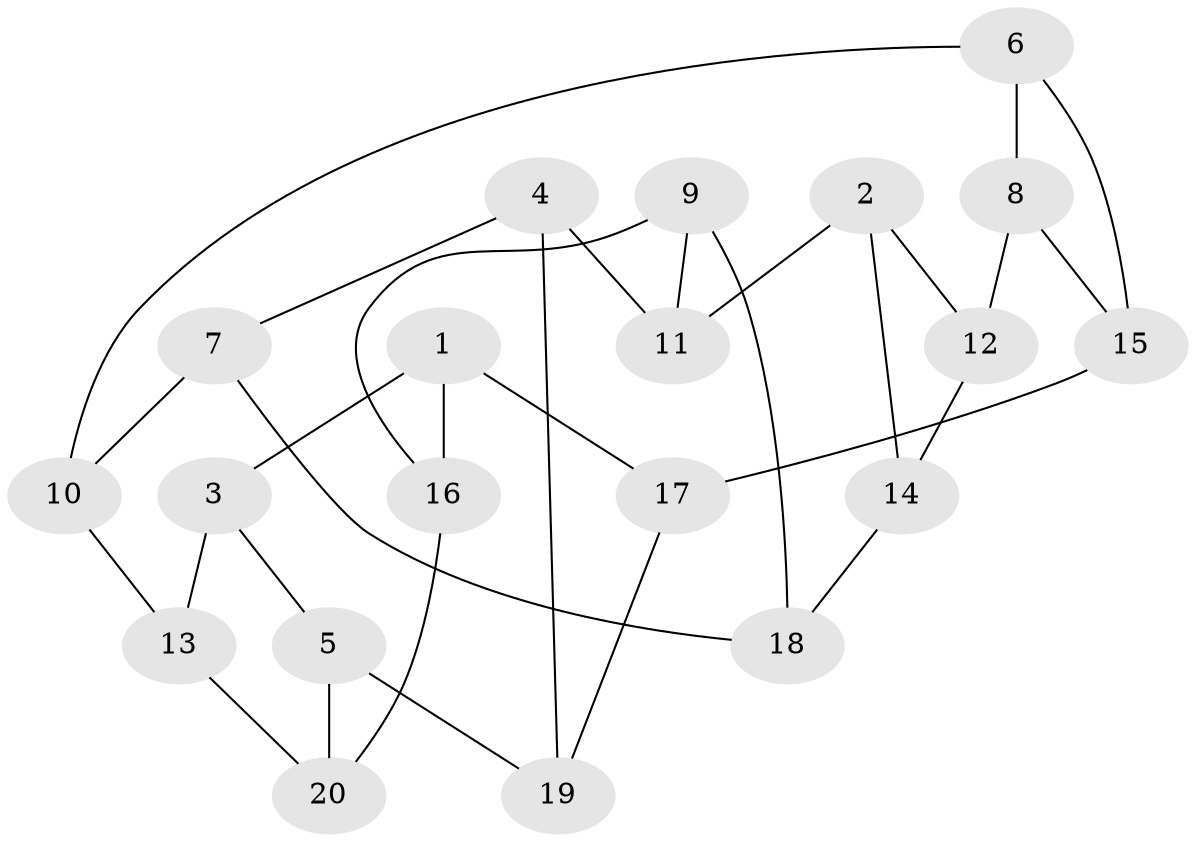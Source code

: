 // Generated by graph-tools (version 1.1) at 2025/46/02/15/25 05:46:28]
// undirected, 20 vertices, 30 edges
graph export_dot {
graph [start="1"]
  node [color=gray90,style=filled];
  1;
  2;
  3;
  4;
  5;
  6;
  7;
  8;
  9;
  10;
  11;
  12;
  13;
  14;
  15;
  16;
  17;
  18;
  19;
  20;
  1 -- 3;
  1 -- 17;
  1 -- 16;
  2 -- 11;
  2 -- 12;
  2 -- 14;
  3 -- 13;
  3 -- 5;
  4 -- 7;
  4 -- 11;
  4 -- 19;
  5 -- 19;
  5 -- 20;
  6 -- 15;
  6 -- 10;
  6 -- 8;
  7 -- 10;
  7 -- 18;
  8 -- 12;
  8 -- 15;
  9 -- 16;
  9 -- 11;
  9 -- 18;
  10 -- 13;
  12 -- 14;
  13 -- 20;
  14 -- 18;
  15 -- 17;
  16 -- 20;
  17 -- 19;
}
